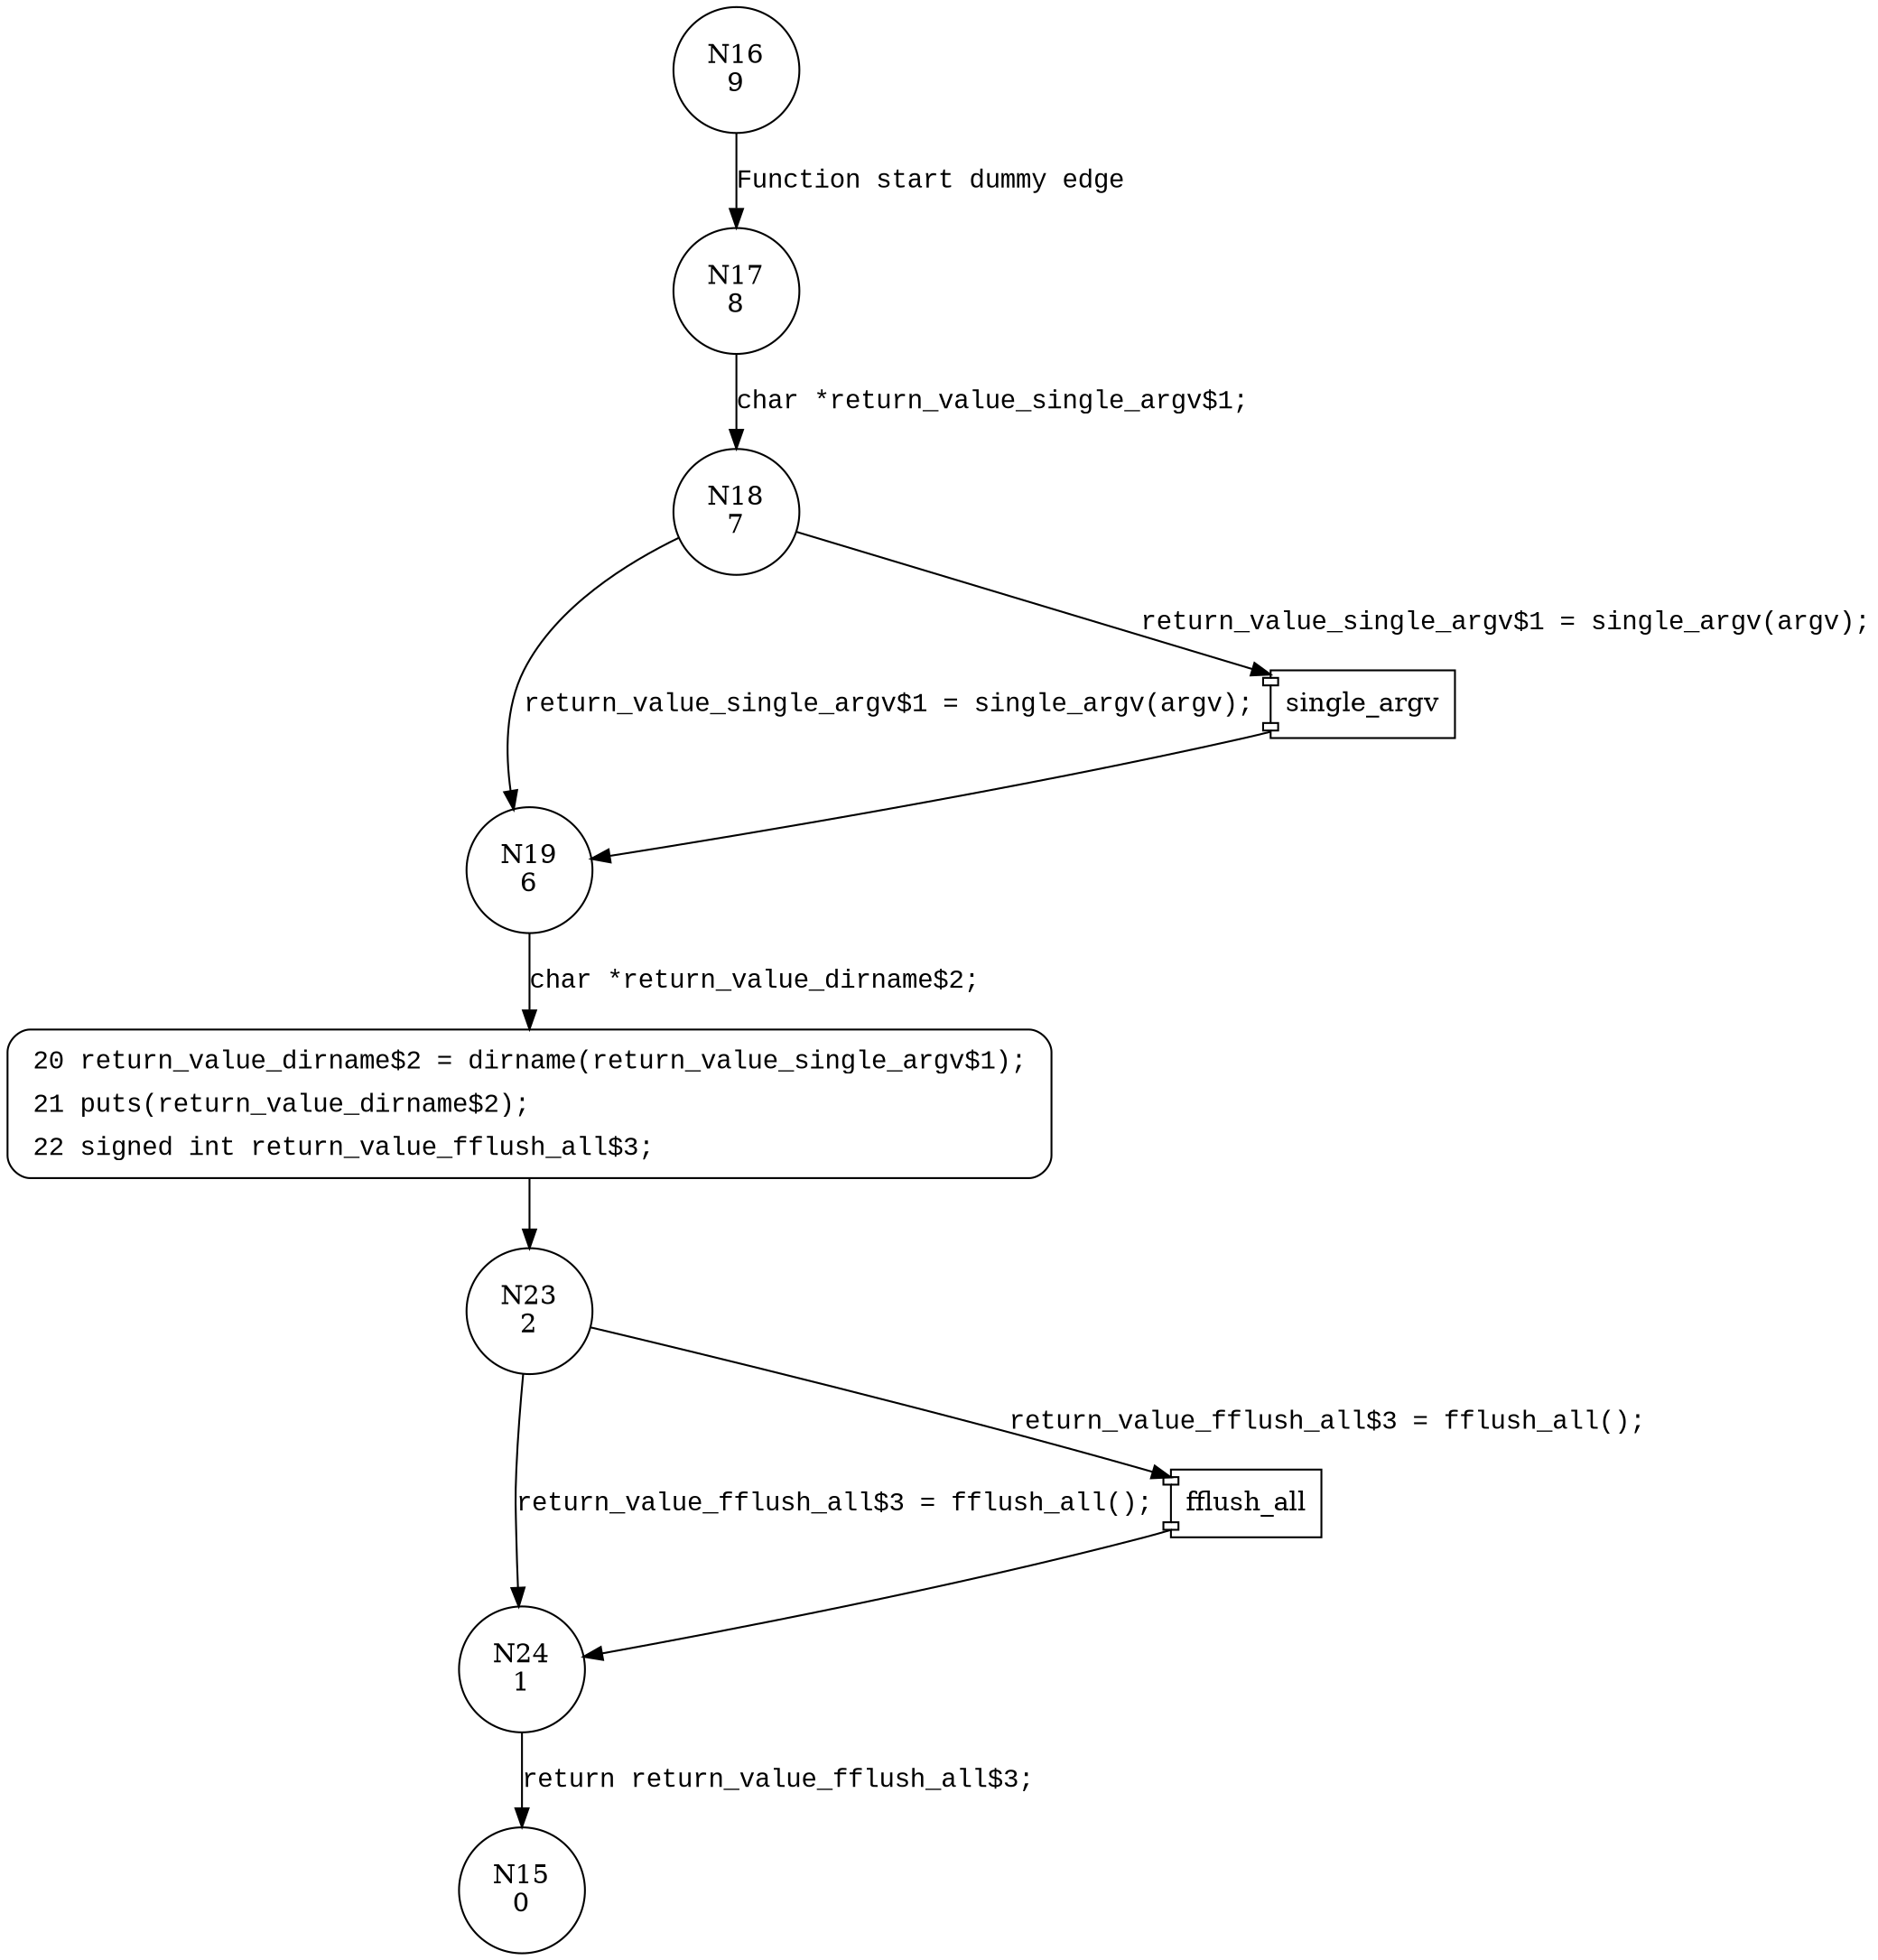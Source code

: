 digraph __main {
16 [shape="circle" label="N16\n9"]
17 [shape="circle" label="N17\n8"]
18 [shape="circle" label="N18\n7"]
19 [shape="circle" label="N19\n6"]
20 [shape="circle" label="N20\n5"]
23 [shape="circle" label="N23\n2"]
24 [shape="circle" label="N24\n1"]
15 [shape="circle" label="N15\n0"]
20 [style="filled,bold" penwidth="1" fillcolor="white" fontname="Courier New" shape="Mrecord" label=<<table border="0" cellborder="0" cellpadding="3" bgcolor="white"><tr><td align="right">20</td><td align="left">return_value_dirname$2 = dirname(return_value_single_argv$1);</td></tr><tr><td align="right">21</td><td align="left">puts(return_value_dirname$2);</td></tr><tr><td align="right">22</td><td align="left">signed int return_value_fflush_all$3;</td></tr></table>>]
20 -> 23[label=""]
16 -> 17 [label="Function start dummy edge" fontname="Courier New"]
100001 [shape="component" label="single_argv"]
18 -> 100001 [label="return_value_single_argv$1 = single_argv(argv);" fontname="Courier New"]
100001 -> 19 [label="" fontname="Courier New"]
18 -> 19 [label="return_value_single_argv$1 = single_argv(argv);" fontname="Courier New"]
19 -> 20 [label="char *return_value_dirname$2;" fontname="Courier New"]
100002 [shape="component" label="fflush_all"]
23 -> 100002 [label="return_value_fflush_all$3 = fflush_all();" fontname="Courier New"]
100002 -> 24 [label="" fontname="Courier New"]
23 -> 24 [label="return_value_fflush_all$3 = fflush_all();" fontname="Courier New"]
24 -> 15 [label="return return_value_fflush_all$3;" fontname="Courier New"]
17 -> 18 [label="char *return_value_single_argv$1;" fontname="Courier New"]
}
